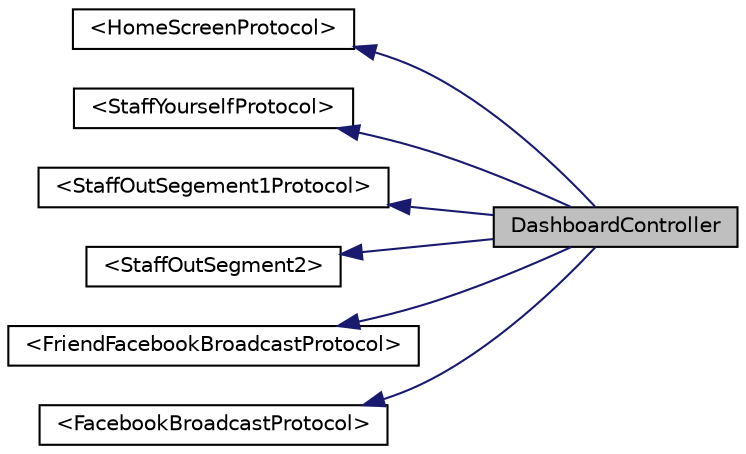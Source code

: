 digraph G
{
  edge [fontname="Helvetica",fontsize="10",labelfontname="Helvetica",labelfontsize="10"];
  node [fontname="Helvetica",fontsize="10",shape=record];
  rankdir="LR";
  Node1 [label="DashboardController",height=0.2,width=0.4,color="black", fillcolor="grey75", style="filled" fontcolor="black"];
  Node2 -> Node1 [dir="back",color="midnightblue",fontsize="10",style="solid"];
  Node2 [label="\<HomeScreenProtocol\>",height=0.2,width=0.4,color="black", fillcolor="white", style="filled",URL="$protocol_home_screen_protocol-p.html"];
  Node3 -> Node1 [dir="back",color="midnightblue",fontsize="10",style="solid"];
  Node3 [label="\<StaffYourselfProtocol\>",height=0.2,width=0.4,color="black", fillcolor="white", style="filled",URL="$protocol_staff_yourself_protocol-p.html"];
  Node4 -> Node1 [dir="back",color="midnightblue",fontsize="10",style="solid"];
  Node4 [label="\<StaffOutSegement1Protocol\>",height=0.2,width=0.4,color="black", fillcolor="white", style="filled",URL="$protocol_staff_out_segement1_protocol-p.html"];
  Node5 -> Node1 [dir="back",color="midnightblue",fontsize="10",style="solid"];
  Node5 [label="\<StaffOutSegment2\>",height=0.2,width=0.4,color="black", fillcolor="white", style="filled",URL="$protocol_staff_out_segment2-p.html"];
  Node6 -> Node1 [dir="back",color="midnightblue",fontsize="10",style="solid"];
  Node6 [label="\<FriendFacebookBroadcastProtocol\>",height=0.2,width=0.4,color="black", fillcolor="white", style="filled",URL="$protocol_friend_facebook_broadcast_protocol-p.html"];
  Node7 -> Node1 [dir="back",color="midnightblue",fontsize="10",style="solid"];
  Node7 [label="\<FacebookBroadcastProtocol\>",height=0.2,width=0.4,color="black", fillcolor="white", style="filled",URL="$protocol_facebook_broadcast_protocol-p.html"];
}
